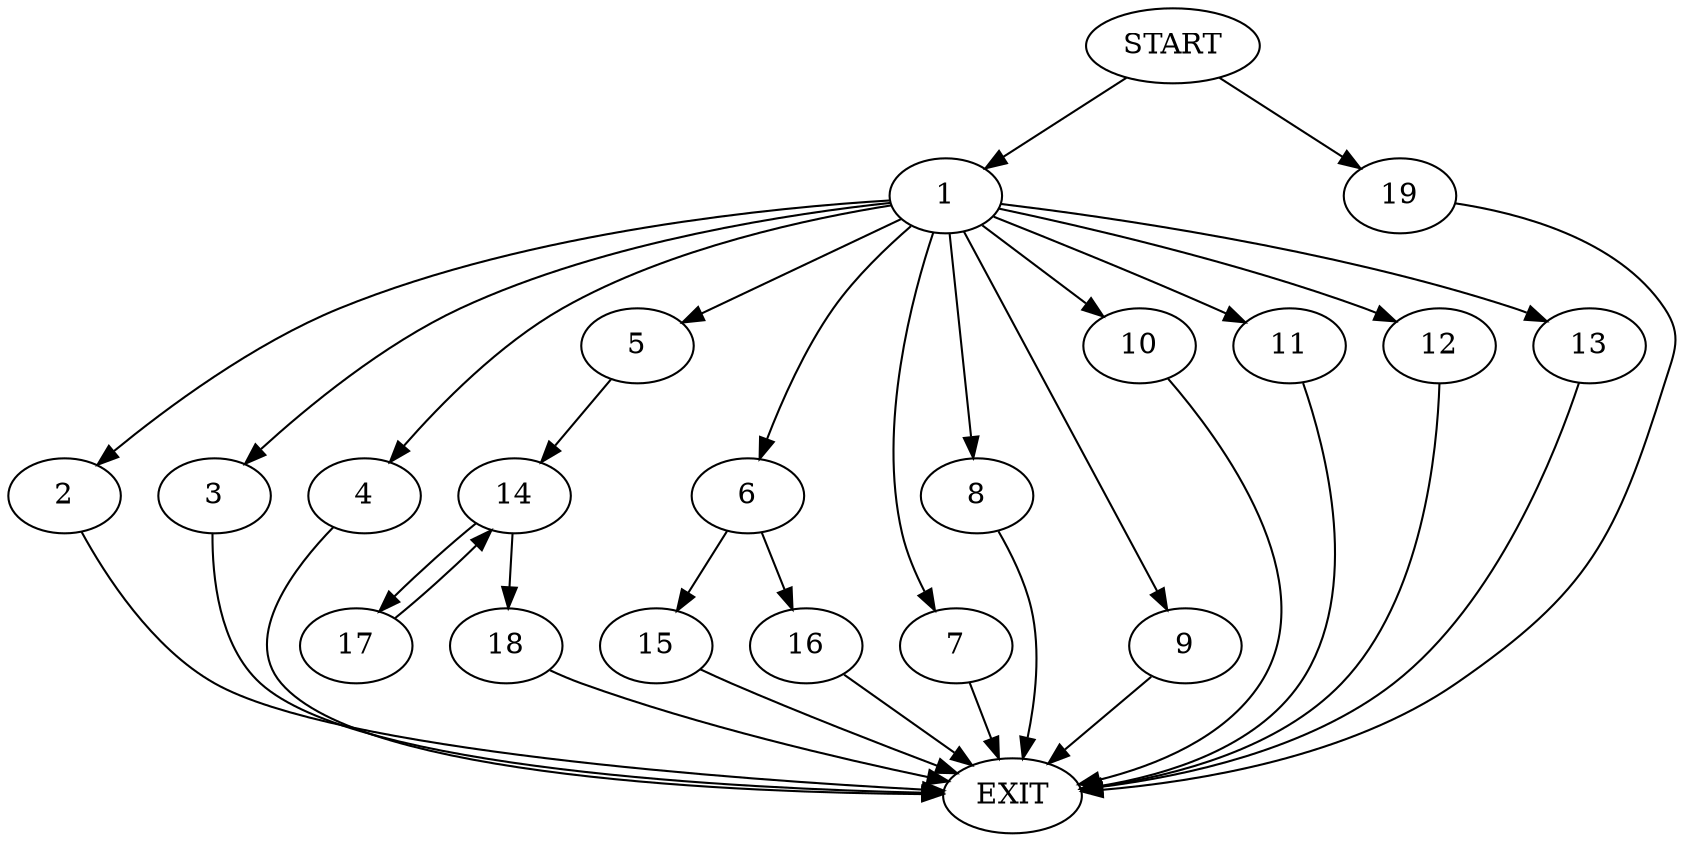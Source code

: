 digraph {
0 [label="START"]
20 [label="EXIT"]
0 -> 1
1 -> 2
1 -> 3
1 -> 4
1 -> 5
1 -> 6
1 -> 7
1 -> 8
1 -> 9
1 -> 10
1 -> 11
1 -> 12
1 -> 13
2 -> 20
5 -> 14
7 -> 20
10 -> 20
6 -> 15
6 -> 16
11 -> 20
3 -> 20
12 -> 20
4 -> 20
13 -> 20
9 -> 20
8 -> 20
16 -> 20
15 -> 20
14 -> 17
14 -> 18
17 -> 14
18 -> 20
0 -> 19
19 -> 20
}
